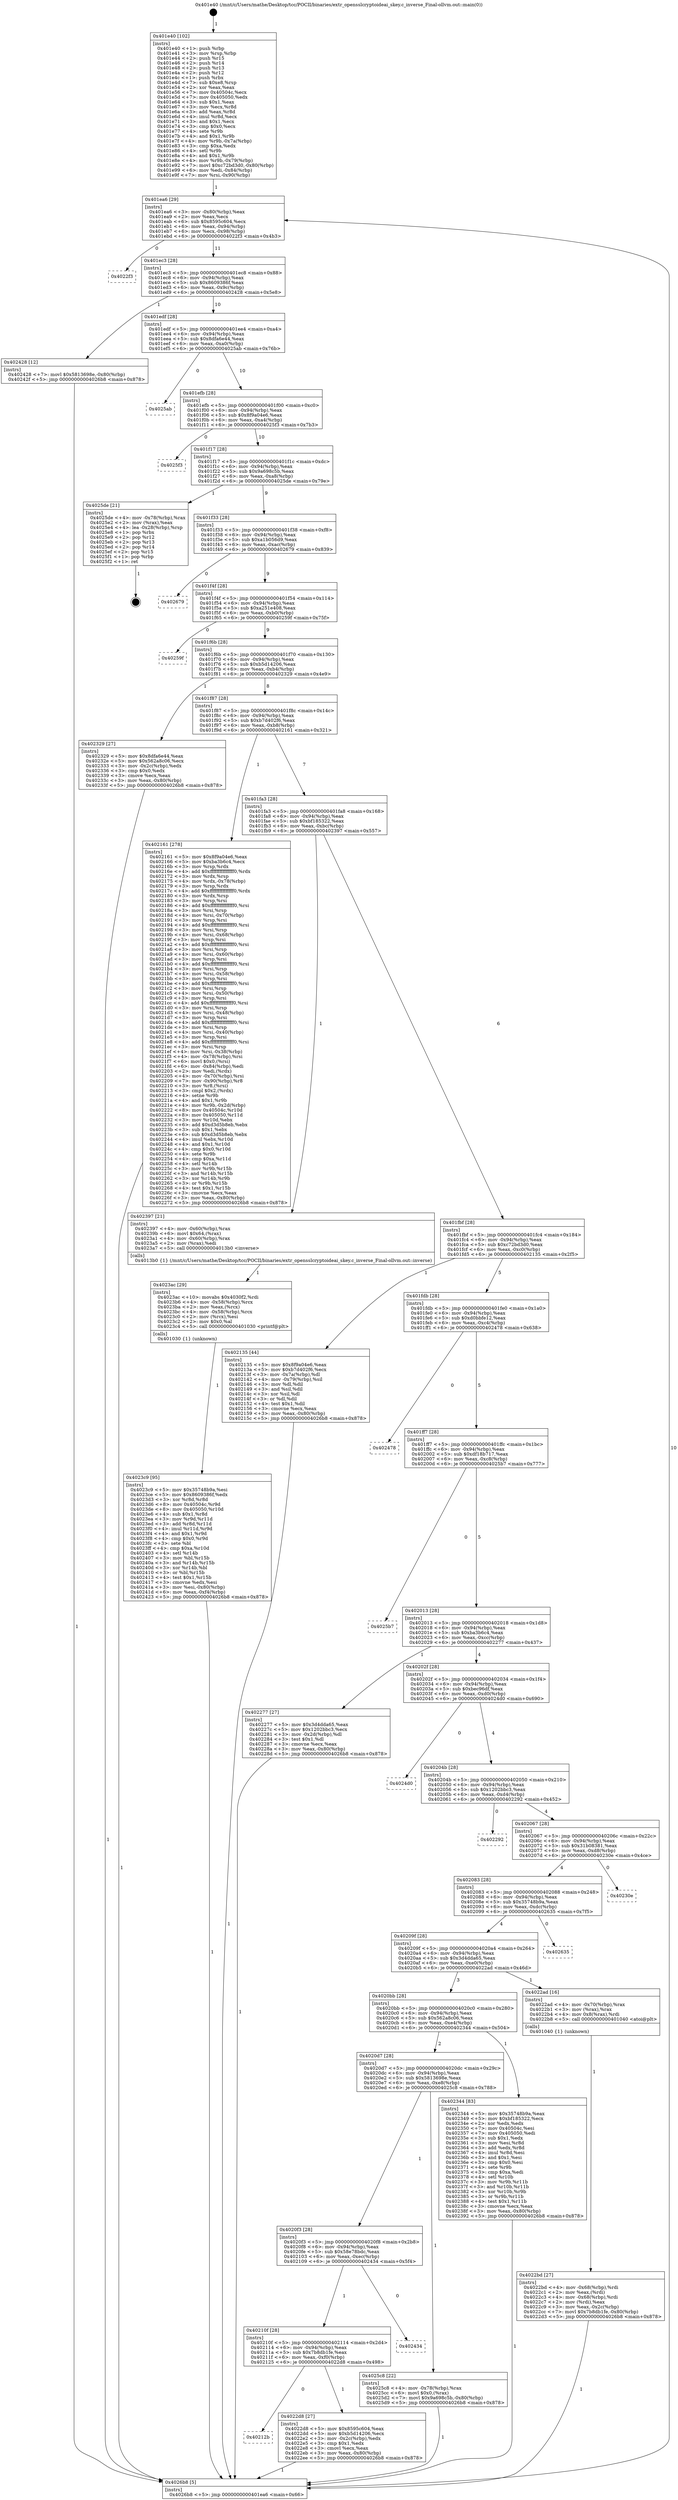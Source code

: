 digraph "0x401e40" {
  label = "0x401e40 (/mnt/c/Users/mathe/Desktop/tcc/POCII/binaries/extr_opensslcryptoideai_skey.c_inverse_Final-ollvm.out::main(0))"
  labelloc = "t"
  node[shape=record]

  Entry [label="",width=0.3,height=0.3,shape=circle,fillcolor=black,style=filled]
  "0x401ea6" [label="{
     0x401ea6 [29]\l
     | [instrs]\l
     &nbsp;&nbsp;0x401ea6 \<+3\>: mov -0x80(%rbp),%eax\l
     &nbsp;&nbsp;0x401ea9 \<+2\>: mov %eax,%ecx\l
     &nbsp;&nbsp;0x401eab \<+6\>: sub $0x8595c604,%ecx\l
     &nbsp;&nbsp;0x401eb1 \<+6\>: mov %eax,-0x94(%rbp)\l
     &nbsp;&nbsp;0x401eb7 \<+6\>: mov %ecx,-0x98(%rbp)\l
     &nbsp;&nbsp;0x401ebd \<+6\>: je 00000000004022f3 \<main+0x4b3\>\l
  }"]
  "0x4022f3" [label="{
     0x4022f3\l
  }", style=dashed]
  "0x401ec3" [label="{
     0x401ec3 [28]\l
     | [instrs]\l
     &nbsp;&nbsp;0x401ec3 \<+5\>: jmp 0000000000401ec8 \<main+0x88\>\l
     &nbsp;&nbsp;0x401ec8 \<+6\>: mov -0x94(%rbp),%eax\l
     &nbsp;&nbsp;0x401ece \<+5\>: sub $0x8609386f,%eax\l
     &nbsp;&nbsp;0x401ed3 \<+6\>: mov %eax,-0x9c(%rbp)\l
     &nbsp;&nbsp;0x401ed9 \<+6\>: je 0000000000402428 \<main+0x5e8\>\l
  }"]
  Exit [label="",width=0.3,height=0.3,shape=circle,fillcolor=black,style=filled,peripheries=2]
  "0x402428" [label="{
     0x402428 [12]\l
     | [instrs]\l
     &nbsp;&nbsp;0x402428 \<+7\>: movl $0x5813698e,-0x80(%rbp)\l
     &nbsp;&nbsp;0x40242f \<+5\>: jmp 00000000004026b8 \<main+0x878\>\l
  }"]
  "0x401edf" [label="{
     0x401edf [28]\l
     | [instrs]\l
     &nbsp;&nbsp;0x401edf \<+5\>: jmp 0000000000401ee4 \<main+0xa4\>\l
     &nbsp;&nbsp;0x401ee4 \<+6\>: mov -0x94(%rbp),%eax\l
     &nbsp;&nbsp;0x401eea \<+5\>: sub $0x8dfa6e44,%eax\l
     &nbsp;&nbsp;0x401eef \<+6\>: mov %eax,-0xa0(%rbp)\l
     &nbsp;&nbsp;0x401ef5 \<+6\>: je 00000000004025ab \<main+0x76b\>\l
  }"]
  "0x4023c9" [label="{
     0x4023c9 [95]\l
     | [instrs]\l
     &nbsp;&nbsp;0x4023c9 \<+5\>: mov $0x35748b9a,%esi\l
     &nbsp;&nbsp;0x4023ce \<+5\>: mov $0x8609386f,%edx\l
     &nbsp;&nbsp;0x4023d3 \<+3\>: xor %r8d,%r8d\l
     &nbsp;&nbsp;0x4023d6 \<+8\>: mov 0x40504c,%r9d\l
     &nbsp;&nbsp;0x4023de \<+8\>: mov 0x405050,%r10d\l
     &nbsp;&nbsp;0x4023e6 \<+4\>: sub $0x1,%r8d\l
     &nbsp;&nbsp;0x4023ea \<+3\>: mov %r9d,%r11d\l
     &nbsp;&nbsp;0x4023ed \<+3\>: add %r8d,%r11d\l
     &nbsp;&nbsp;0x4023f0 \<+4\>: imul %r11d,%r9d\l
     &nbsp;&nbsp;0x4023f4 \<+4\>: and $0x1,%r9d\l
     &nbsp;&nbsp;0x4023f8 \<+4\>: cmp $0x0,%r9d\l
     &nbsp;&nbsp;0x4023fc \<+3\>: sete %bl\l
     &nbsp;&nbsp;0x4023ff \<+4\>: cmp $0xa,%r10d\l
     &nbsp;&nbsp;0x402403 \<+4\>: setl %r14b\l
     &nbsp;&nbsp;0x402407 \<+3\>: mov %bl,%r15b\l
     &nbsp;&nbsp;0x40240a \<+3\>: and %r14b,%r15b\l
     &nbsp;&nbsp;0x40240d \<+3\>: xor %r14b,%bl\l
     &nbsp;&nbsp;0x402410 \<+3\>: or %bl,%r15b\l
     &nbsp;&nbsp;0x402413 \<+4\>: test $0x1,%r15b\l
     &nbsp;&nbsp;0x402417 \<+3\>: cmovne %edx,%esi\l
     &nbsp;&nbsp;0x40241a \<+3\>: mov %esi,-0x80(%rbp)\l
     &nbsp;&nbsp;0x40241d \<+6\>: mov %eax,-0xf4(%rbp)\l
     &nbsp;&nbsp;0x402423 \<+5\>: jmp 00000000004026b8 \<main+0x878\>\l
  }"]
  "0x4025ab" [label="{
     0x4025ab\l
  }", style=dashed]
  "0x401efb" [label="{
     0x401efb [28]\l
     | [instrs]\l
     &nbsp;&nbsp;0x401efb \<+5\>: jmp 0000000000401f00 \<main+0xc0\>\l
     &nbsp;&nbsp;0x401f00 \<+6\>: mov -0x94(%rbp),%eax\l
     &nbsp;&nbsp;0x401f06 \<+5\>: sub $0x8f9a04e6,%eax\l
     &nbsp;&nbsp;0x401f0b \<+6\>: mov %eax,-0xa4(%rbp)\l
     &nbsp;&nbsp;0x401f11 \<+6\>: je 00000000004025f3 \<main+0x7b3\>\l
  }"]
  "0x4023ac" [label="{
     0x4023ac [29]\l
     | [instrs]\l
     &nbsp;&nbsp;0x4023ac \<+10\>: movabs $0x4030f2,%rdi\l
     &nbsp;&nbsp;0x4023b6 \<+4\>: mov -0x58(%rbp),%rcx\l
     &nbsp;&nbsp;0x4023ba \<+2\>: mov %eax,(%rcx)\l
     &nbsp;&nbsp;0x4023bc \<+4\>: mov -0x58(%rbp),%rcx\l
     &nbsp;&nbsp;0x4023c0 \<+2\>: mov (%rcx),%esi\l
     &nbsp;&nbsp;0x4023c2 \<+2\>: mov $0x0,%al\l
     &nbsp;&nbsp;0x4023c4 \<+5\>: call 0000000000401030 \<printf@plt\>\l
     | [calls]\l
     &nbsp;&nbsp;0x401030 \{1\} (unknown)\l
  }"]
  "0x4025f3" [label="{
     0x4025f3\l
  }", style=dashed]
  "0x401f17" [label="{
     0x401f17 [28]\l
     | [instrs]\l
     &nbsp;&nbsp;0x401f17 \<+5\>: jmp 0000000000401f1c \<main+0xdc\>\l
     &nbsp;&nbsp;0x401f1c \<+6\>: mov -0x94(%rbp),%eax\l
     &nbsp;&nbsp;0x401f22 \<+5\>: sub $0x9a698c5b,%eax\l
     &nbsp;&nbsp;0x401f27 \<+6\>: mov %eax,-0xa8(%rbp)\l
     &nbsp;&nbsp;0x401f2d \<+6\>: je 00000000004025de \<main+0x79e\>\l
  }"]
  "0x40212b" [label="{
     0x40212b\l
  }", style=dashed]
  "0x4025de" [label="{
     0x4025de [21]\l
     | [instrs]\l
     &nbsp;&nbsp;0x4025de \<+4\>: mov -0x78(%rbp),%rax\l
     &nbsp;&nbsp;0x4025e2 \<+2\>: mov (%rax),%eax\l
     &nbsp;&nbsp;0x4025e4 \<+4\>: lea -0x28(%rbp),%rsp\l
     &nbsp;&nbsp;0x4025e8 \<+1\>: pop %rbx\l
     &nbsp;&nbsp;0x4025e9 \<+2\>: pop %r12\l
     &nbsp;&nbsp;0x4025eb \<+2\>: pop %r13\l
     &nbsp;&nbsp;0x4025ed \<+2\>: pop %r14\l
     &nbsp;&nbsp;0x4025ef \<+2\>: pop %r15\l
     &nbsp;&nbsp;0x4025f1 \<+1\>: pop %rbp\l
     &nbsp;&nbsp;0x4025f2 \<+1\>: ret\l
  }"]
  "0x401f33" [label="{
     0x401f33 [28]\l
     | [instrs]\l
     &nbsp;&nbsp;0x401f33 \<+5\>: jmp 0000000000401f38 \<main+0xf8\>\l
     &nbsp;&nbsp;0x401f38 \<+6\>: mov -0x94(%rbp),%eax\l
     &nbsp;&nbsp;0x401f3e \<+5\>: sub $0xa1b056d9,%eax\l
     &nbsp;&nbsp;0x401f43 \<+6\>: mov %eax,-0xac(%rbp)\l
     &nbsp;&nbsp;0x401f49 \<+6\>: je 0000000000402679 \<main+0x839\>\l
  }"]
  "0x4022d8" [label="{
     0x4022d8 [27]\l
     | [instrs]\l
     &nbsp;&nbsp;0x4022d8 \<+5\>: mov $0x8595c604,%eax\l
     &nbsp;&nbsp;0x4022dd \<+5\>: mov $0xb5d14206,%ecx\l
     &nbsp;&nbsp;0x4022e2 \<+3\>: mov -0x2c(%rbp),%edx\l
     &nbsp;&nbsp;0x4022e5 \<+3\>: cmp $0x1,%edx\l
     &nbsp;&nbsp;0x4022e8 \<+3\>: cmovl %ecx,%eax\l
     &nbsp;&nbsp;0x4022eb \<+3\>: mov %eax,-0x80(%rbp)\l
     &nbsp;&nbsp;0x4022ee \<+5\>: jmp 00000000004026b8 \<main+0x878\>\l
  }"]
  "0x402679" [label="{
     0x402679\l
  }", style=dashed]
  "0x401f4f" [label="{
     0x401f4f [28]\l
     | [instrs]\l
     &nbsp;&nbsp;0x401f4f \<+5\>: jmp 0000000000401f54 \<main+0x114\>\l
     &nbsp;&nbsp;0x401f54 \<+6\>: mov -0x94(%rbp),%eax\l
     &nbsp;&nbsp;0x401f5a \<+5\>: sub $0xa251e408,%eax\l
     &nbsp;&nbsp;0x401f5f \<+6\>: mov %eax,-0xb0(%rbp)\l
     &nbsp;&nbsp;0x401f65 \<+6\>: je 000000000040259f \<main+0x75f\>\l
  }"]
  "0x40210f" [label="{
     0x40210f [28]\l
     | [instrs]\l
     &nbsp;&nbsp;0x40210f \<+5\>: jmp 0000000000402114 \<main+0x2d4\>\l
     &nbsp;&nbsp;0x402114 \<+6\>: mov -0x94(%rbp),%eax\l
     &nbsp;&nbsp;0x40211a \<+5\>: sub $0x7b8db1fe,%eax\l
     &nbsp;&nbsp;0x40211f \<+6\>: mov %eax,-0xf0(%rbp)\l
     &nbsp;&nbsp;0x402125 \<+6\>: je 00000000004022d8 \<main+0x498\>\l
  }"]
  "0x40259f" [label="{
     0x40259f\l
  }", style=dashed]
  "0x401f6b" [label="{
     0x401f6b [28]\l
     | [instrs]\l
     &nbsp;&nbsp;0x401f6b \<+5\>: jmp 0000000000401f70 \<main+0x130\>\l
     &nbsp;&nbsp;0x401f70 \<+6\>: mov -0x94(%rbp),%eax\l
     &nbsp;&nbsp;0x401f76 \<+5\>: sub $0xb5d14206,%eax\l
     &nbsp;&nbsp;0x401f7b \<+6\>: mov %eax,-0xb4(%rbp)\l
     &nbsp;&nbsp;0x401f81 \<+6\>: je 0000000000402329 \<main+0x4e9\>\l
  }"]
  "0x402434" [label="{
     0x402434\l
  }", style=dashed]
  "0x402329" [label="{
     0x402329 [27]\l
     | [instrs]\l
     &nbsp;&nbsp;0x402329 \<+5\>: mov $0x8dfa6e44,%eax\l
     &nbsp;&nbsp;0x40232e \<+5\>: mov $0x562a8c06,%ecx\l
     &nbsp;&nbsp;0x402333 \<+3\>: mov -0x2c(%rbp),%edx\l
     &nbsp;&nbsp;0x402336 \<+3\>: cmp $0x0,%edx\l
     &nbsp;&nbsp;0x402339 \<+3\>: cmove %ecx,%eax\l
     &nbsp;&nbsp;0x40233c \<+3\>: mov %eax,-0x80(%rbp)\l
     &nbsp;&nbsp;0x40233f \<+5\>: jmp 00000000004026b8 \<main+0x878\>\l
  }"]
  "0x401f87" [label="{
     0x401f87 [28]\l
     | [instrs]\l
     &nbsp;&nbsp;0x401f87 \<+5\>: jmp 0000000000401f8c \<main+0x14c\>\l
     &nbsp;&nbsp;0x401f8c \<+6\>: mov -0x94(%rbp),%eax\l
     &nbsp;&nbsp;0x401f92 \<+5\>: sub $0xb7d402f6,%eax\l
     &nbsp;&nbsp;0x401f97 \<+6\>: mov %eax,-0xb8(%rbp)\l
     &nbsp;&nbsp;0x401f9d \<+6\>: je 0000000000402161 \<main+0x321\>\l
  }"]
  "0x4020f3" [label="{
     0x4020f3 [28]\l
     | [instrs]\l
     &nbsp;&nbsp;0x4020f3 \<+5\>: jmp 00000000004020f8 \<main+0x2b8\>\l
     &nbsp;&nbsp;0x4020f8 \<+6\>: mov -0x94(%rbp),%eax\l
     &nbsp;&nbsp;0x4020fe \<+5\>: sub $0x58e78bdc,%eax\l
     &nbsp;&nbsp;0x402103 \<+6\>: mov %eax,-0xec(%rbp)\l
     &nbsp;&nbsp;0x402109 \<+6\>: je 0000000000402434 \<main+0x5f4\>\l
  }"]
  "0x402161" [label="{
     0x402161 [278]\l
     | [instrs]\l
     &nbsp;&nbsp;0x402161 \<+5\>: mov $0x8f9a04e6,%eax\l
     &nbsp;&nbsp;0x402166 \<+5\>: mov $0xba3b6c4,%ecx\l
     &nbsp;&nbsp;0x40216b \<+3\>: mov %rsp,%rdx\l
     &nbsp;&nbsp;0x40216e \<+4\>: add $0xfffffffffffffff0,%rdx\l
     &nbsp;&nbsp;0x402172 \<+3\>: mov %rdx,%rsp\l
     &nbsp;&nbsp;0x402175 \<+4\>: mov %rdx,-0x78(%rbp)\l
     &nbsp;&nbsp;0x402179 \<+3\>: mov %rsp,%rdx\l
     &nbsp;&nbsp;0x40217c \<+4\>: add $0xfffffffffffffff0,%rdx\l
     &nbsp;&nbsp;0x402180 \<+3\>: mov %rdx,%rsp\l
     &nbsp;&nbsp;0x402183 \<+3\>: mov %rsp,%rsi\l
     &nbsp;&nbsp;0x402186 \<+4\>: add $0xfffffffffffffff0,%rsi\l
     &nbsp;&nbsp;0x40218a \<+3\>: mov %rsi,%rsp\l
     &nbsp;&nbsp;0x40218d \<+4\>: mov %rsi,-0x70(%rbp)\l
     &nbsp;&nbsp;0x402191 \<+3\>: mov %rsp,%rsi\l
     &nbsp;&nbsp;0x402194 \<+4\>: add $0xfffffffffffffff0,%rsi\l
     &nbsp;&nbsp;0x402198 \<+3\>: mov %rsi,%rsp\l
     &nbsp;&nbsp;0x40219b \<+4\>: mov %rsi,-0x68(%rbp)\l
     &nbsp;&nbsp;0x40219f \<+3\>: mov %rsp,%rsi\l
     &nbsp;&nbsp;0x4021a2 \<+4\>: add $0xfffffffffffffff0,%rsi\l
     &nbsp;&nbsp;0x4021a6 \<+3\>: mov %rsi,%rsp\l
     &nbsp;&nbsp;0x4021a9 \<+4\>: mov %rsi,-0x60(%rbp)\l
     &nbsp;&nbsp;0x4021ad \<+3\>: mov %rsp,%rsi\l
     &nbsp;&nbsp;0x4021b0 \<+4\>: add $0xfffffffffffffff0,%rsi\l
     &nbsp;&nbsp;0x4021b4 \<+3\>: mov %rsi,%rsp\l
     &nbsp;&nbsp;0x4021b7 \<+4\>: mov %rsi,-0x58(%rbp)\l
     &nbsp;&nbsp;0x4021bb \<+3\>: mov %rsp,%rsi\l
     &nbsp;&nbsp;0x4021be \<+4\>: add $0xfffffffffffffff0,%rsi\l
     &nbsp;&nbsp;0x4021c2 \<+3\>: mov %rsi,%rsp\l
     &nbsp;&nbsp;0x4021c5 \<+4\>: mov %rsi,-0x50(%rbp)\l
     &nbsp;&nbsp;0x4021c9 \<+3\>: mov %rsp,%rsi\l
     &nbsp;&nbsp;0x4021cc \<+4\>: add $0xfffffffffffffff0,%rsi\l
     &nbsp;&nbsp;0x4021d0 \<+3\>: mov %rsi,%rsp\l
     &nbsp;&nbsp;0x4021d3 \<+4\>: mov %rsi,-0x48(%rbp)\l
     &nbsp;&nbsp;0x4021d7 \<+3\>: mov %rsp,%rsi\l
     &nbsp;&nbsp;0x4021da \<+4\>: add $0xfffffffffffffff0,%rsi\l
     &nbsp;&nbsp;0x4021de \<+3\>: mov %rsi,%rsp\l
     &nbsp;&nbsp;0x4021e1 \<+4\>: mov %rsi,-0x40(%rbp)\l
     &nbsp;&nbsp;0x4021e5 \<+3\>: mov %rsp,%rsi\l
     &nbsp;&nbsp;0x4021e8 \<+4\>: add $0xfffffffffffffff0,%rsi\l
     &nbsp;&nbsp;0x4021ec \<+3\>: mov %rsi,%rsp\l
     &nbsp;&nbsp;0x4021ef \<+4\>: mov %rsi,-0x38(%rbp)\l
     &nbsp;&nbsp;0x4021f3 \<+4\>: mov -0x78(%rbp),%rsi\l
     &nbsp;&nbsp;0x4021f7 \<+6\>: movl $0x0,(%rsi)\l
     &nbsp;&nbsp;0x4021fd \<+6\>: mov -0x84(%rbp),%edi\l
     &nbsp;&nbsp;0x402203 \<+2\>: mov %edi,(%rdx)\l
     &nbsp;&nbsp;0x402205 \<+4\>: mov -0x70(%rbp),%rsi\l
     &nbsp;&nbsp;0x402209 \<+7\>: mov -0x90(%rbp),%r8\l
     &nbsp;&nbsp;0x402210 \<+3\>: mov %r8,(%rsi)\l
     &nbsp;&nbsp;0x402213 \<+3\>: cmpl $0x2,(%rdx)\l
     &nbsp;&nbsp;0x402216 \<+4\>: setne %r9b\l
     &nbsp;&nbsp;0x40221a \<+4\>: and $0x1,%r9b\l
     &nbsp;&nbsp;0x40221e \<+4\>: mov %r9b,-0x2d(%rbp)\l
     &nbsp;&nbsp;0x402222 \<+8\>: mov 0x40504c,%r10d\l
     &nbsp;&nbsp;0x40222a \<+8\>: mov 0x405050,%r11d\l
     &nbsp;&nbsp;0x402232 \<+3\>: mov %r10d,%ebx\l
     &nbsp;&nbsp;0x402235 \<+6\>: add $0xd3d5b8eb,%ebx\l
     &nbsp;&nbsp;0x40223b \<+3\>: sub $0x1,%ebx\l
     &nbsp;&nbsp;0x40223e \<+6\>: sub $0xd3d5b8eb,%ebx\l
     &nbsp;&nbsp;0x402244 \<+4\>: imul %ebx,%r10d\l
     &nbsp;&nbsp;0x402248 \<+4\>: and $0x1,%r10d\l
     &nbsp;&nbsp;0x40224c \<+4\>: cmp $0x0,%r10d\l
     &nbsp;&nbsp;0x402250 \<+4\>: sete %r9b\l
     &nbsp;&nbsp;0x402254 \<+4\>: cmp $0xa,%r11d\l
     &nbsp;&nbsp;0x402258 \<+4\>: setl %r14b\l
     &nbsp;&nbsp;0x40225c \<+3\>: mov %r9b,%r15b\l
     &nbsp;&nbsp;0x40225f \<+3\>: and %r14b,%r15b\l
     &nbsp;&nbsp;0x402262 \<+3\>: xor %r14b,%r9b\l
     &nbsp;&nbsp;0x402265 \<+3\>: or %r9b,%r15b\l
     &nbsp;&nbsp;0x402268 \<+4\>: test $0x1,%r15b\l
     &nbsp;&nbsp;0x40226c \<+3\>: cmovne %ecx,%eax\l
     &nbsp;&nbsp;0x40226f \<+3\>: mov %eax,-0x80(%rbp)\l
     &nbsp;&nbsp;0x402272 \<+5\>: jmp 00000000004026b8 \<main+0x878\>\l
  }"]
  "0x401fa3" [label="{
     0x401fa3 [28]\l
     | [instrs]\l
     &nbsp;&nbsp;0x401fa3 \<+5\>: jmp 0000000000401fa8 \<main+0x168\>\l
     &nbsp;&nbsp;0x401fa8 \<+6\>: mov -0x94(%rbp),%eax\l
     &nbsp;&nbsp;0x401fae \<+5\>: sub $0xbf185322,%eax\l
     &nbsp;&nbsp;0x401fb3 \<+6\>: mov %eax,-0xbc(%rbp)\l
     &nbsp;&nbsp;0x401fb9 \<+6\>: je 0000000000402397 \<main+0x557\>\l
  }"]
  "0x4025c8" [label="{
     0x4025c8 [22]\l
     | [instrs]\l
     &nbsp;&nbsp;0x4025c8 \<+4\>: mov -0x78(%rbp),%rax\l
     &nbsp;&nbsp;0x4025cc \<+6\>: movl $0x0,(%rax)\l
     &nbsp;&nbsp;0x4025d2 \<+7\>: movl $0x9a698c5b,-0x80(%rbp)\l
     &nbsp;&nbsp;0x4025d9 \<+5\>: jmp 00000000004026b8 \<main+0x878\>\l
  }"]
  "0x402397" [label="{
     0x402397 [21]\l
     | [instrs]\l
     &nbsp;&nbsp;0x402397 \<+4\>: mov -0x60(%rbp),%rax\l
     &nbsp;&nbsp;0x40239b \<+6\>: movl $0x64,(%rax)\l
     &nbsp;&nbsp;0x4023a1 \<+4\>: mov -0x60(%rbp),%rax\l
     &nbsp;&nbsp;0x4023a5 \<+2\>: mov (%rax),%edi\l
     &nbsp;&nbsp;0x4023a7 \<+5\>: call 00000000004013b0 \<inverse\>\l
     | [calls]\l
     &nbsp;&nbsp;0x4013b0 \{1\} (/mnt/c/Users/mathe/Desktop/tcc/POCII/binaries/extr_opensslcryptoideai_skey.c_inverse_Final-ollvm.out::inverse)\l
  }"]
  "0x401fbf" [label="{
     0x401fbf [28]\l
     | [instrs]\l
     &nbsp;&nbsp;0x401fbf \<+5\>: jmp 0000000000401fc4 \<main+0x184\>\l
     &nbsp;&nbsp;0x401fc4 \<+6\>: mov -0x94(%rbp),%eax\l
     &nbsp;&nbsp;0x401fca \<+5\>: sub $0xc72bd3d0,%eax\l
     &nbsp;&nbsp;0x401fcf \<+6\>: mov %eax,-0xc0(%rbp)\l
     &nbsp;&nbsp;0x401fd5 \<+6\>: je 0000000000402135 \<main+0x2f5\>\l
  }"]
  "0x4020d7" [label="{
     0x4020d7 [28]\l
     | [instrs]\l
     &nbsp;&nbsp;0x4020d7 \<+5\>: jmp 00000000004020dc \<main+0x29c\>\l
     &nbsp;&nbsp;0x4020dc \<+6\>: mov -0x94(%rbp),%eax\l
     &nbsp;&nbsp;0x4020e2 \<+5\>: sub $0x5813698e,%eax\l
     &nbsp;&nbsp;0x4020e7 \<+6\>: mov %eax,-0xe8(%rbp)\l
     &nbsp;&nbsp;0x4020ed \<+6\>: je 00000000004025c8 \<main+0x788\>\l
  }"]
  "0x402135" [label="{
     0x402135 [44]\l
     | [instrs]\l
     &nbsp;&nbsp;0x402135 \<+5\>: mov $0x8f9a04e6,%eax\l
     &nbsp;&nbsp;0x40213a \<+5\>: mov $0xb7d402f6,%ecx\l
     &nbsp;&nbsp;0x40213f \<+3\>: mov -0x7a(%rbp),%dl\l
     &nbsp;&nbsp;0x402142 \<+4\>: mov -0x79(%rbp),%sil\l
     &nbsp;&nbsp;0x402146 \<+3\>: mov %dl,%dil\l
     &nbsp;&nbsp;0x402149 \<+3\>: and %sil,%dil\l
     &nbsp;&nbsp;0x40214c \<+3\>: xor %sil,%dl\l
     &nbsp;&nbsp;0x40214f \<+3\>: or %dl,%dil\l
     &nbsp;&nbsp;0x402152 \<+4\>: test $0x1,%dil\l
     &nbsp;&nbsp;0x402156 \<+3\>: cmovne %ecx,%eax\l
     &nbsp;&nbsp;0x402159 \<+3\>: mov %eax,-0x80(%rbp)\l
     &nbsp;&nbsp;0x40215c \<+5\>: jmp 00000000004026b8 \<main+0x878\>\l
  }"]
  "0x401fdb" [label="{
     0x401fdb [28]\l
     | [instrs]\l
     &nbsp;&nbsp;0x401fdb \<+5\>: jmp 0000000000401fe0 \<main+0x1a0\>\l
     &nbsp;&nbsp;0x401fe0 \<+6\>: mov -0x94(%rbp),%eax\l
     &nbsp;&nbsp;0x401fe6 \<+5\>: sub $0xd0bbfe12,%eax\l
     &nbsp;&nbsp;0x401feb \<+6\>: mov %eax,-0xc4(%rbp)\l
     &nbsp;&nbsp;0x401ff1 \<+6\>: je 0000000000402478 \<main+0x638\>\l
  }"]
  "0x4026b8" [label="{
     0x4026b8 [5]\l
     | [instrs]\l
     &nbsp;&nbsp;0x4026b8 \<+5\>: jmp 0000000000401ea6 \<main+0x66\>\l
  }"]
  "0x401e40" [label="{
     0x401e40 [102]\l
     | [instrs]\l
     &nbsp;&nbsp;0x401e40 \<+1\>: push %rbp\l
     &nbsp;&nbsp;0x401e41 \<+3\>: mov %rsp,%rbp\l
     &nbsp;&nbsp;0x401e44 \<+2\>: push %r15\l
     &nbsp;&nbsp;0x401e46 \<+2\>: push %r14\l
     &nbsp;&nbsp;0x401e48 \<+2\>: push %r13\l
     &nbsp;&nbsp;0x401e4a \<+2\>: push %r12\l
     &nbsp;&nbsp;0x401e4c \<+1\>: push %rbx\l
     &nbsp;&nbsp;0x401e4d \<+7\>: sub $0xe8,%rsp\l
     &nbsp;&nbsp;0x401e54 \<+2\>: xor %eax,%eax\l
     &nbsp;&nbsp;0x401e56 \<+7\>: mov 0x40504c,%ecx\l
     &nbsp;&nbsp;0x401e5d \<+7\>: mov 0x405050,%edx\l
     &nbsp;&nbsp;0x401e64 \<+3\>: sub $0x1,%eax\l
     &nbsp;&nbsp;0x401e67 \<+3\>: mov %ecx,%r8d\l
     &nbsp;&nbsp;0x401e6a \<+3\>: add %eax,%r8d\l
     &nbsp;&nbsp;0x401e6d \<+4\>: imul %r8d,%ecx\l
     &nbsp;&nbsp;0x401e71 \<+3\>: and $0x1,%ecx\l
     &nbsp;&nbsp;0x401e74 \<+3\>: cmp $0x0,%ecx\l
     &nbsp;&nbsp;0x401e77 \<+4\>: sete %r9b\l
     &nbsp;&nbsp;0x401e7b \<+4\>: and $0x1,%r9b\l
     &nbsp;&nbsp;0x401e7f \<+4\>: mov %r9b,-0x7a(%rbp)\l
     &nbsp;&nbsp;0x401e83 \<+3\>: cmp $0xa,%edx\l
     &nbsp;&nbsp;0x401e86 \<+4\>: setl %r9b\l
     &nbsp;&nbsp;0x401e8a \<+4\>: and $0x1,%r9b\l
     &nbsp;&nbsp;0x401e8e \<+4\>: mov %r9b,-0x79(%rbp)\l
     &nbsp;&nbsp;0x401e92 \<+7\>: movl $0xc72bd3d0,-0x80(%rbp)\l
     &nbsp;&nbsp;0x401e99 \<+6\>: mov %edi,-0x84(%rbp)\l
     &nbsp;&nbsp;0x401e9f \<+7\>: mov %rsi,-0x90(%rbp)\l
  }"]
  "0x402344" [label="{
     0x402344 [83]\l
     | [instrs]\l
     &nbsp;&nbsp;0x402344 \<+5\>: mov $0x35748b9a,%eax\l
     &nbsp;&nbsp;0x402349 \<+5\>: mov $0xbf185322,%ecx\l
     &nbsp;&nbsp;0x40234e \<+2\>: xor %edx,%edx\l
     &nbsp;&nbsp;0x402350 \<+7\>: mov 0x40504c,%esi\l
     &nbsp;&nbsp;0x402357 \<+7\>: mov 0x405050,%edi\l
     &nbsp;&nbsp;0x40235e \<+3\>: sub $0x1,%edx\l
     &nbsp;&nbsp;0x402361 \<+3\>: mov %esi,%r8d\l
     &nbsp;&nbsp;0x402364 \<+3\>: add %edx,%r8d\l
     &nbsp;&nbsp;0x402367 \<+4\>: imul %r8d,%esi\l
     &nbsp;&nbsp;0x40236b \<+3\>: and $0x1,%esi\l
     &nbsp;&nbsp;0x40236e \<+3\>: cmp $0x0,%esi\l
     &nbsp;&nbsp;0x402371 \<+4\>: sete %r9b\l
     &nbsp;&nbsp;0x402375 \<+3\>: cmp $0xa,%edi\l
     &nbsp;&nbsp;0x402378 \<+4\>: setl %r10b\l
     &nbsp;&nbsp;0x40237c \<+3\>: mov %r9b,%r11b\l
     &nbsp;&nbsp;0x40237f \<+3\>: and %r10b,%r11b\l
     &nbsp;&nbsp;0x402382 \<+3\>: xor %r10b,%r9b\l
     &nbsp;&nbsp;0x402385 \<+3\>: or %r9b,%r11b\l
     &nbsp;&nbsp;0x402388 \<+4\>: test $0x1,%r11b\l
     &nbsp;&nbsp;0x40238c \<+3\>: cmovne %ecx,%eax\l
     &nbsp;&nbsp;0x40238f \<+3\>: mov %eax,-0x80(%rbp)\l
     &nbsp;&nbsp;0x402392 \<+5\>: jmp 00000000004026b8 \<main+0x878\>\l
  }"]
  "0x4022bd" [label="{
     0x4022bd [27]\l
     | [instrs]\l
     &nbsp;&nbsp;0x4022bd \<+4\>: mov -0x68(%rbp),%rdi\l
     &nbsp;&nbsp;0x4022c1 \<+2\>: mov %eax,(%rdi)\l
     &nbsp;&nbsp;0x4022c3 \<+4\>: mov -0x68(%rbp),%rdi\l
     &nbsp;&nbsp;0x4022c7 \<+2\>: mov (%rdi),%eax\l
     &nbsp;&nbsp;0x4022c9 \<+3\>: mov %eax,-0x2c(%rbp)\l
     &nbsp;&nbsp;0x4022cc \<+7\>: movl $0x7b8db1fe,-0x80(%rbp)\l
     &nbsp;&nbsp;0x4022d3 \<+5\>: jmp 00000000004026b8 \<main+0x878\>\l
  }"]
  "0x402478" [label="{
     0x402478\l
  }", style=dashed]
  "0x401ff7" [label="{
     0x401ff7 [28]\l
     | [instrs]\l
     &nbsp;&nbsp;0x401ff7 \<+5\>: jmp 0000000000401ffc \<main+0x1bc\>\l
     &nbsp;&nbsp;0x401ffc \<+6\>: mov -0x94(%rbp),%eax\l
     &nbsp;&nbsp;0x402002 \<+5\>: sub $0xdf18b717,%eax\l
     &nbsp;&nbsp;0x402007 \<+6\>: mov %eax,-0xc8(%rbp)\l
     &nbsp;&nbsp;0x40200d \<+6\>: je 00000000004025b7 \<main+0x777\>\l
  }"]
  "0x4020bb" [label="{
     0x4020bb [28]\l
     | [instrs]\l
     &nbsp;&nbsp;0x4020bb \<+5\>: jmp 00000000004020c0 \<main+0x280\>\l
     &nbsp;&nbsp;0x4020c0 \<+6\>: mov -0x94(%rbp),%eax\l
     &nbsp;&nbsp;0x4020c6 \<+5\>: sub $0x562a8c06,%eax\l
     &nbsp;&nbsp;0x4020cb \<+6\>: mov %eax,-0xe4(%rbp)\l
     &nbsp;&nbsp;0x4020d1 \<+6\>: je 0000000000402344 \<main+0x504\>\l
  }"]
  "0x4025b7" [label="{
     0x4025b7\l
  }", style=dashed]
  "0x402013" [label="{
     0x402013 [28]\l
     | [instrs]\l
     &nbsp;&nbsp;0x402013 \<+5\>: jmp 0000000000402018 \<main+0x1d8\>\l
     &nbsp;&nbsp;0x402018 \<+6\>: mov -0x94(%rbp),%eax\l
     &nbsp;&nbsp;0x40201e \<+5\>: sub $0xba3b6c4,%eax\l
     &nbsp;&nbsp;0x402023 \<+6\>: mov %eax,-0xcc(%rbp)\l
     &nbsp;&nbsp;0x402029 \<+6\>: je 0000000000402277 \<main+0x437\>\l
  }"]
  "0x4022ad" [label="{
     0x4022ad [16]\l
     | [instrs]\l
     &nbsp;&nbsp;0x4022ad \<+4\>: mov -0x70(%rbp),%rax\l
     &nbsp;&nbsp;0x4022b1 \<+3\>: mov (%rax),%rax\l
     &nbsp;&nbsp;0x4022b4 \<+4\>: mov 0x8(%rax),%rdi\l
     &nbsp;&nbsp;0x4022b8 \<+5\>: call 0000000000401040 \<atoi@plt\>\l
     | [calls]\l
     &nbsp;&nbsp;0x401040 \{1\} (unknown)\l
  }"]
  "0x402277" [label="{
     0x402277 [27]\l
     | [instrs]\l
     &nbsp;&nbsp;0x402277 \<+5\>: mov $0x3d4dda65,%eax\l
     &nbsp;&nbsp;0x40227c \<+5\>: mov $0x1202bbc3,%ecx\l
     &nbsp;&nbsp;0x402281 \<+3\>: mov -0x2d(%rbp),%dl\l
     &nbsp;&nbsp;0x402284 \<+3\>: test $0x1,%dl\l
     &nbsp;&nbsp;0x402287 \<+3\>: cmovne %ecx,%eax\l
     &nbsp;&nbsp;0x40228a \<+3\>: mov %eax,-0x80(%rbp)\l
     &nbsp;&nbsp;0x40228d \<+5\>: jmp 00000000004026b8 \<main+0x878\>\l
  }"]
  "0x40202f" [label="{
     0x40202f [28]\l
     | [instrs]\l
     &nbsp;&nbsp;0x40202f \<+5\>: jmp 0000000000402034 \<main+0x1f4\>\l
     &nbsp;&nbsp;0x402034 \<+6\>: mov -0x94(%rbp),%eax\l
     &nbsp;&nbsp;0x40203a \<+5\>: sub $0xbec96df,%eax\l
     &nbsp;&nbsp;0x40203f \<+6\>: mov %eax,-0xd0(%rbp)\l
     &nbsp;&nbsp;0x402045 \<+6\>: je 00000000004024d0 \<main+0x690\>\l
  }"]
  "0x40209f" [label="{
     0x40209f [28]\l
     | [instrs]\l
     &nbsp;&nbsp;0x40209f \<+5\>: jmp 00000000004020a4 \<main+0x264\>\l
     &nbsp;&nbsp;0x4020a4 \<+6\>: mov -0x94(%rbp),%eax\l
     &nbsp;&nbsp;0x4020aa \<+5\>: sub $0x3d4dda65,%eax\l
     &nbsp;&nbsp;0x4020af \<+6\>: mov %eax,-0xe0(%rbp)\l
     &nbsp;&nbsp;0x4020b5 \<+6\>: je 00000000004022ad \<main+0x46d\>\l
  }"]
  "0x4024d0" [label="{
     0x4024d0\l
  }", style=dashed]
  "0x40204b" [label="{
     0x40204b [28]\l
     | [instrs]\l
     &nbsp;&nbsp;0x40204b \<+5\>: jmp 0000000000402050 \<main+0x210\>\l
     &nbsp;&nbsp;0x402050 \<+6\>: mov -0x94(%rbp),%eax\l
     &nbsp;&nbsp;0x402056 \<+5\>: sub $0x1202bbc3,%eax\l
     &nbsp;&nbsp;0x40205b \<+6\>: mov %eax,-0xd4(%rbp)\l
     &nbsp;&nbsp;0x402061 \<+6\>: je 0000000000402292 \<main+0x452\>\l
  }"]
  "0x402635" [label="{
     0x402635\l
  }", style=dashed]
  "0x402292" [label="{
     0x402292\l
  }", style=dashed]
  "0x402067" [label="{
     0x402067 [28]\l
     | [instrs]\l
     &nbsp;&nbsp;0x402067 \<+5\>: jmp 000000000040206c \<main+0x22c\>\l
     &nbsp;&nbsp;0x40206c \<+6\>: mov -0x94(%rbp),%eax\l
     &nbsp;&nbsp;0x402072 \<+5\>: sub $0x31b08381,%eax\l
     &nbsp;&nbsp;0x402077 \<+6\>: mov %eax,-0xd8(%rbp)\l
     &nbsp;&nbsp;0x40207d \<+6\>: je 000000000040230e \<main+0x4ce\>\l
  }"]
  "0x402083" [label="{
     0x402083 [28]\l
     | [instrs]\l
     &nbsp;&nbsp;0x402083 \<+5\>: jmp 0000000000402088 \<main+0x248\>\l
     &nbsp;&nbsp;0x402088 \<+6\>: mov -0x94(%rbp),%eax\l
     &nbsp;&nbsp;0x40208e \<+5\>: sub $0x35748b9a,%eax\l
     &nbsp;&nbsp;0x402093 \<+6\>: mov %eax,-0xdc(%rbp)\l
     &nbsp;&nbsp;0x402099 \<+6\>: je 0000000000402635 \<main+0x7f5\>\l
  }"]
  "0x40230e" [label="{
     0x40230e\l
  }", style=dashed]
  Entry -> "0x401e40" [label=" 1"]
  "0x401ea6" -> "0x4022f3" [label=" 0"]
  "0x401ea6" -> "0x401ec3" [label=" 11"]
  "0x4025de" -> Exit [label=" 1"]
  "0x401ec3" -> "0x402428" [label=" 1"]
  "0x401ec3" -> "0x401edf" [label=" 10"]
  "0x4025c8" -> "0x4026b8" [label=" 1"]
  "0x401edf" -> "0x4025ab" [label=" 0"]
  "0x401edf" -> "0x401efb" [label=" 10"]
  "0x402428" -> "0x4026b8" [label=" 1"]
  "0x401efb" -> "0x4025f3" [label=" 0"]
  "0x401efb" -> "0x401f17" [label=" 10"]
  "0x4023c9" -> "0x4026b8" [label=" 1"]
  "0x401f17" -> "0x4025de" [label=" 1"]
  "0x401f17" -> "0x401f33" [label=" 9"]
  "0x4023ac" -> "0x4023c9" [label=" 1"]
  "0x401f33" -> "0x402679" [label=" 0"]
  "0x401f33" -> "0x401f4f" [label=" 9"]
  "0x402397" -> "0x4023ac" [label=" 1"]
  "0x401f4f" -> "0x40259f" [label=" 0"]
  "0x401f4f" -> "0x401f6b" [label=" 9"]
  "0x402329" -> "0x4026b8" [label=" 1"]
  "0x401f6b" -> "0x402329" [label=" 1"]
  "0x401f6b" -> "0x401f87" [label=" 8"]
  "0x4022d8" -> "0x4026b8" [label=" 1"]
  "0x401f87" -> "0x402161" [label=" 1"]
  "0x401f87" -> "0x401fa3" [label=" 7"]
  "0x40210f" -> "0x4022d8" [label=" 1"]
  "0x401fa3" -> "0x402397" [label=" 1"]
  "0x401fa3" -> "0x401fbf" [label=" 6"]
  "0x402344" -> "0x4026b8" [label=" 1"]
  "0x401fbf" -> "0x402135" [label=" 1"]
  "0x401fbf" -> "0x401fdb" [label=" 5"]
  "0x402135" -> "0x4026b8" [label=" 1"]
  "0x401e40" -> "0x401ea6" [label=" 1"]
  "0x4026b8" -> "0x401ea6" [label=" 10"]
  "0x4020f3" -> "0x402434" [label=" 0"]
  "0x402161" -> "0x4026b8" [label=" 1"]
  "0x40210f" -> "0x40212b" [label=" 0"]
  "0x401fdb" -> "0x402478" [label=" 0"]
  "0x401fdb" -> "0x401ff7" [label=" 5"]
  "0x4020d7" -> "0x4025c8" [label=" 1"]
  "0x401ff7" -> "0x4025b7" [label=" 0"]
  "0x401ff7" -> "0x402013" [label=" 5"]
  "0x4020f3" -> "0x40210f" [label=" 1"]
  "0x402013" -> "0x402277" [label=" 1"]
  "0x402013" -> "0x40202f" [label=" 4"]
  "0x402277" -> "0x4026b8" [label=" 1"]
  "0x4020bb" -> "0x4020d7" [label=" 2"]
  "0x40202f" -> "0x4024d0" [label=" 0"]
  "0x40202f" -> "0x40204b" [label=" 4"]
  "0x4020d7" -> "0x4020f3" [label=" 1"]
  "0x40204b" -> "0x402292" [label=" 0"]
  "0x40204b" -> "0x402067" [label=" 4"]
  "0x4022bd" -> "0x4026b8" [label=" 1"]
  "0x402067" -> "0x40230e" [label=" 0"]
  "0x402067" -> "0x402083" [label=" 4"]
  "0x4022ad" -> "0x4022bd" [label=" 1"]
  "0x402083" -> "0x402635" [label=" 0"]
  "0x402083" -> "0x40209f" [label=" 4"]
  "0x4020bb" -> "0x402344" [label=" 1"]
  "0x40209f" -> "0x4022ad" [label=" 1"]
  "0x40209f" -> "0x4020bb" [label=" 3"]
}

